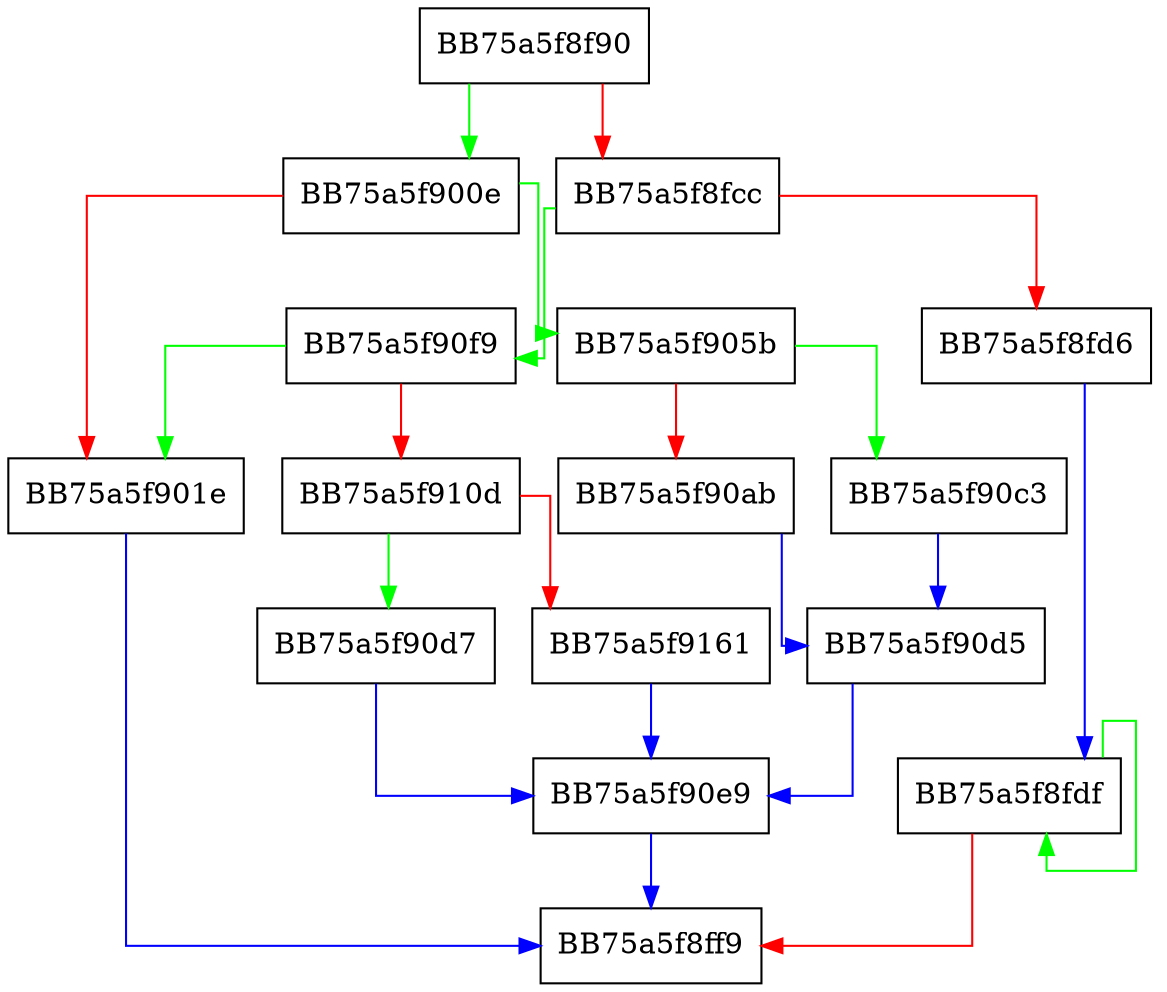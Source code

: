 digraph SSE_pcmpgtd {
  node [shape="box"];
  graph [splines=ortho];
  BB75a5f8f90 -> BB75a5f900e [color="green"];
  BB75a5f8f90 -> BB75a5f8fcc [color="red"];
  BB75a5f8fcc -> BB75a5f90f9 [color="green"];
  BB75a5f8fcc -> BB75a5f8fd6 [color="red"];
  BB75a5f8fd6 -> BB75a5f8fdf [color="blue"];
  BB75a5f8fdf -> BB75a5f8fdf [color="green"];
  BB75a5f8fdf -> BB75a5f8ff9 [color="red"];
  BB75a5f900e -> BB75a5f905b [color="green"];
  BB75a5f900e -> BB75a5f901e [color="red"];
  BB75a5f901e -> BB75a5f8ff9 [color="blue"];
  BB75a5f905b -> BB75a5f90c3 [color="green"];
  BB75a5f905b -> BB75a5f90ab [color="red"];
  BB75a5f90ab -> BB75a5f90d5 [color="blue"];
  BB75a5f90c3 -> BB75a5f90d5 [color="blue"];
  BB75a5f90d5 -> BB75a5f90e9 [color="blue"];
  BB75a5f90d7 -> BB75a5f90e9 [color="blue"];
  BB75a5f90e9 -> BB75a5f8ff9 [color="blue"];
  BB75a5f90f9 -> BB75a5f901e [color="green"];
  BB75a5f90f9 -> BB75a5f910d [color="red"];
  BB75a5f910d -> BB75a5f90d7 [color="green"];
  BB75a5f910d -> BB75a5f9161 [color="red"];
  BB75a5f9161 -> BB75a5f90e9 [color="blue"];
}